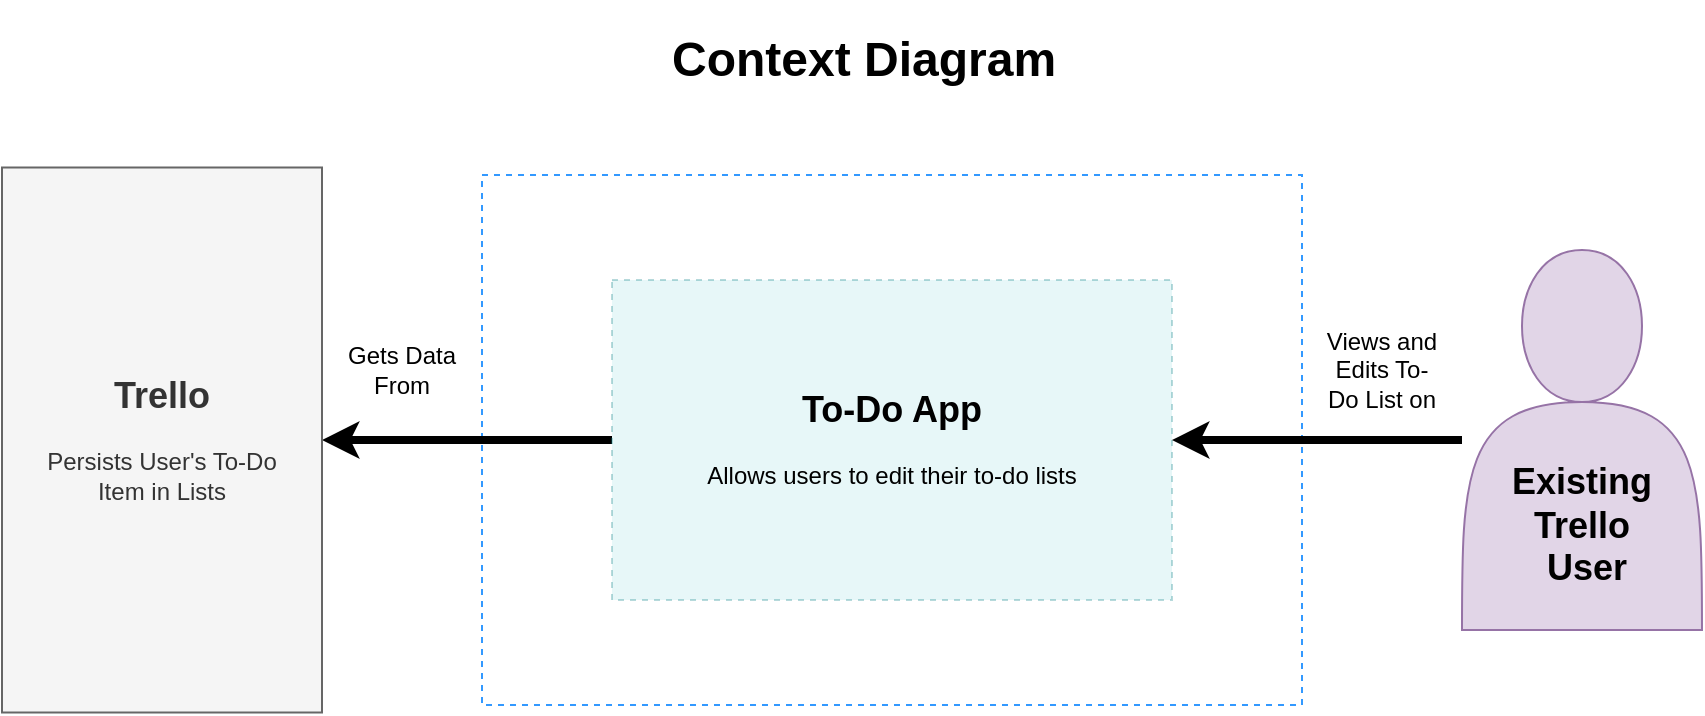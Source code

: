 <mxfile version="14.6.6" type="github" pages="3">
  <diagram id="P_D0692sPKaMSlXwOw27" name="Context Diagram">
    <mxGraphModel dx="2013" dy="618" grid="1" gridSize="10" guides="1" tooltips="1" connect="1" arrows="1" fold="1" page="1" pageScale="1" pageWidth="827" pageHeight="1169" math="0" shadow="0">
      <root>
        <mxCell id="0" />
        <mxCell id="1" parent="0" />
        <mxCell id="H6q_pykXUc_TzupKm_39-10" value="" style="rounded=0;whiteSpace=wrap;html=1;dashed=1;strokeColor=#3399FF;" parent="1" vertex="1">
          <mxGeometry x="140" y="377.5" width="410" height="265" as="geometry" />
        </mxCell>
        <mxCell id="H6q_pykXUc_TzupKm_39-11" value="&lt;h1&gt;Context Diagram&lt;/h1&gt;" style="text;html=1;strokeColor=none;fillColor=none;spacing=5;spacingTop=-20;whiteSpace=wrap;overflow=hidden;rounded=0;" parent="1" vertex="1">
          <mxGeometry x="230" y="300" width="240" height="40" as="geometry" />
        </mxCell>
        <mxCell id="H6q_pykXUc_TzupKm_39-12" style="edgeStyle=orthogonalEdgeStyle;rounded=0;jumpSize=0;orthogonalLoop=1;jettySize=auto;html=1;exitX=0;exitY=0.5;exitDx=0;exitDy=0;entryX=1;entryY=0.5;entryDx=0;entryDy=0;strokeWidth=4;" parent="1" source="H6q_pykXUc_TzupKm_39-13" target="H6q_pykXUc_TzupKm_39-17" edge="1">
          <mxGeometry relative="1" as="geometry" />
        </mxCell>
        <mxCell id="H6q_pykXUc_TzupKm_39-13" value="&lt;b style=&quot;font-size: 18px&quot;&gt;To-Do App&lt;br&gt;&lt;/b&gt;&lt;br&gt;Allows users to edit their to-do lists" style="rounded=0;whiteSpace=wrap;html=1;dashed=1;fillColor=#b0e3e6;strokeColor=#0e8088;opacity=30;" parent="1" vertex="1">
          <mxGeometry x="205" y="430" width="280" height="160" as="geometry" />
        </mxCell>
        <mxCell id="H6q_pykXUc_TzupKm_39-14" style="edgeStyle=orthogonalEdgeStyle;rounded=0;orthogonalLoop=1;jettySize=auto;html=1;entryX=1;entryY=0.5;entryDx=0;entryDy=0;jumpSize=0;strokeWidth=4;" parent="1" source="H6q_pykXUc_TzupKm_39-15" target="H6q_pykXUc_TzupKm_39-13" edge="1">
          <mxGeometry relative="1" as="geometry" />
        </mxCell>
        <mxCell id="H6q_pykXUc_TzupKm_39-15" value="&lt;b style=&quot;font-size: 18px&quot;&gt;&lt;br&gt;&lt;br&gt;&lt;br&gt;&lt;br&gt;Existing &lt;br&gt;Trello&lt;br&gt;&amp;nbsp;User&lt;/b&gt;" style="shape=actor;whiteSpace=wrap;html=1;fillColor=#e1d5e7;strokeColor=#9673a6;" parent="1" vertex="1">
          <mxGeometry x="630" y="415" width="120" height="190" as="geometry" />
        </mxCell>
        <mxCell id="H6q_pykXUc_TzupKm_39-16" value="Views and Edits To-Do List on" style="text;html=1;align=center;verticalAlign=middle;whiteSpace=wrap;rounded=0;fillColor=none;" parent="1" vertex="1">
          <mxGeometry x="560" y="440" width="60" height="70" as="geometry" />
        </mxCell>
        <mxCell id="H6q_pykXUc_TzupKm_39-17" value="&lt;font style=&quot;font-size: 18px&quot;&gt;&lt;b&gt;Trello&lt;/b&gt;&lt;/font&gt;&lt;br&gt;&lt;br&gt;Persists User&#39;s To-Do&lt;br&gt;&amp;nbsp;Item in Lists&amp;nbsp;" style="rounded=0;whiteSpace=wrap;html=1;fillColor=#f5f5f5;strokeColor=#666666;fontColor=#333333;" parent="1" vertex="1">
          <mxGeometry x="-100" y="373.75" width="160" height="272.5" as="geometry" />
        </mxCell>
        <mxCell id="H6q_pykXUc_TzupKm_39-18" value="Gets Data&lt;br&gt;From" style="text;html=1;align=center;verticalAlign=middle;whiteSpace=wrap;rounded=0;fillColor=none;" parent="1" vertex="1">
          <mxGeometry x="70" y="440" width="60" height="70" as="geometry" />
        </mxCell>
      </root>
    </mxGraphModel>
  </diagram>
  <diagram id="ECBArTkPbwSvZq1BYTsx" name="Container Diagram">
    <mxGraphModel dx="2222" dy="727" grid="1" gridSize="10" guides="1" tooltips="1" connect="1" arrows="1" fold="1" page="1" pageScale="1" pageWidth="827" pageHeight="1169" math="0" shadow="0">
      <root>
        <mxCell id="eEctlAAZ42QZpFSYuVvy-0" />
        <mxCell id="eEctlAAZ42QZpFSYuVvy-1" parent="eEctlAAZ42QZpFSYuVvy-0" />
        <mxCell id="KY0HN4XlThVVRfdpbjHU-0" value="" style="rounded=0;whiteSpace=wrap;html=1;dashed=1;strokeColor=#3399FF;" parent="eEctlAAZ42QZpFSYuVvy-1" vertex="1">
          <mxGeometry x="235" y="180" width="775" height="422.5" as="geometry" />
        </mxCell>
        <mxCell id="w9XKU5wsN16B2Dz8X8jV-0" value="" style="rounded=0;whiteSpace=wrap;html=1;dashed=1;strokeColor=#3399FF;" parent="eEctlAAZ42QZpFSYuVvy-1" vertex="1">
          <mxGeometry x="263" y="250" width="497" height="260" as="geometry" />
        </mxCell>
        <mxCell id="w9XKU5wsN16B2Dz8X8jV-1" value="&lt;h1&gt;Container Diagram&lt;/h1&gt;" style="text;html=1;strokeColor=none;fillColor=none;spacing=5;spacingTop=-20;whiteSpace=wrap;overflow=hidden;rounded=0;" parent="eEctlAAZ42QZpFSYuVvy-1" vertex="1">
          <mxGeometry x="510" y="120" width="240" height="40" as="geometry" />
        </mxCell>
        <mxCell id="w9XKU5wsN16B2Dz8X8jV-2" style="edgeStyle=orthogonalEdgeStyle;rounded=0;jumpSize=0;orthogonalLoop=1;jettySize=auto;html=1;entryX=1;entryY=0.5;entryDx=0;entryDy=0;strokeWidth=4;exitX=0;exitY=0.5;exitDx=0;exitDy=0;" parent="eEctlAAZ42QZpFSYuVvy-1" source="8ym-L0HSI-9rLCat4ePh-0" target="w9XKU5wsN16B2Dz8X8jV-7" edge="1">
          <mxGeometry relative="1" as="geometry">
            <mxPoint x="290" y="375" as="sourcePoint" />
          </mxGeometry>
        </mxCell>
        <mxCell id="w9XKU5wsN16B2Dz8X8jV-4" style="edgeStyle=orthogonalEdgeStyle;rounded=0;orthogonalLoop=1;jettySize=auto;html=1;entryX=1;entryY=0.5;entryDx=0;entryDy=0;jumpSize=0;strokeWidth=4;" parent="eEctlAAZ42QZpFSYuVvy-1" source="w9XKU5wsN16B2Dz8X8jV-5" target="8ym-L0HSI-9rLCat4ePh-2" edge="1">
          <mxGeometry relative="1" as="geometry">
            <mxPoint x="1000" y="375.0" as="targetPoint" />
          </mxGeometry>
        </mxCell>
        <mxCell id="w9XKU5wsN16B2Dz8X8jV-5" value="&lt;b style=&quot;font-size: 18px&quot;&gt;&lt;br&gt;&lt;br&gt;&lt;br&gt;&lt;br&gt;Existing &lt;br&gt;Trello&lt;br&gt;&amp;nbsp;User&lt;/b&gt;" style="shape=actor;whiteSpace=wrap;html=1;fillColor=#e1d5e7;strokeColor=#9673a6;" parent="eEctlAAZ42QZpFSYuVvy-1" vertex="1">
          <mxGeometry x="1108" y="280" width="120" height="190" as="geometry" />
        </mxCell>
        <mxCell id="w9XKU5wsN16B2Dz8X8jV-6" value="Views and Edits To-Do List on" style="text;html=1;align=center;verticalAlign=middle;whiteSpace=wrap;rounded=0;fillColor=none;" parent="eEctlAAZ42QZpFSYuVvy-1" vertex="1">
          <mxGeometry x="1038" y="300" width="60" height="70" as="geometry" />
        </mxCell>
        <mxCell id="w9XKU5wsN16B2Dz8X8jV-7" value="&lt;font style=&quot;font-size: 18px&quot;&gt;&lt;b&gt;Trello&lt;/b&gt;&lt;/font&gt;&lt;br&gt;&lt;br&gt;Persists User&#39;s To-Do&lt;br&gt;&amp;nbsp;Item in Lists&amp;nbsp;" style="rounded=0;whiteSpace=wrap;html=1;fillColor=#f5f5f5;strokeColor=#666666;fontColor=#333333;" parent="eEctlAAZ42QZpFSYuVvy-1" vertex="1">
          <mxGeometry x="-30" y="238.75" width="160" height="272.5" as="geometry" />
        </mxCell>
        <mxCell id="w9XKU5wsN16B2Dz8X8jV-8" value="Gets Data&lt;br&gt;From" style="text;html=1;align=center;verticalAlign=middle;whiteSpace=wrap;rounded=0;fillColor=none;" parent="eEctlAAZ42QZpFSYuVvy-1" vertex="1">
          <mxGeometry x="150" y="286.25" width="60" height="70" as="geometry" />
        </mxCell>
        <mxCell id="8ym-L0HSI-9rLCat4ePh-0" value="&lt;span style=&quot;font-size: 18px&quot;&gt;&lt;b&gt;Application &lt;br&gt;Code&lt;/b&gt;&lt;/span&gt;" style="rounded=0;whiteSpace=wrap;html=1;dashed=1;fillColor=#f8cecc;strokeColor=#b85450;" parent="eEctlAAZ42QZpFSYuVvy-1" vertex="1">
          <mxGeometry x="282" y="274.5" width="132" height="200" as="geometry" />
        </mxCell>
        <mxCell id="8ym-L0HSI-9rLCat4ePh-3" style="edgeStyle=orthogonalEdgeStyle;rounded=0;jumpSize=0;orthogonalLoop=1;jettySize=auto;html=1;exitX=0;exitY=0.5;exitDx=0;exitDy=0;entryX=1;entryY=0.5;entryDx=0;entryDy=0;strokeWidth=4;" parent="eEctlAAZ42QZpFSYuVvy-1" source="8ym-L0HSI-9rLCat4ePh-1" target="8ym-L0HSI-9rLCat4ePh-0" edge="1">
          <mxGeometry relative="1" as="geometry" />
        </mxCell>
        <mxCell id="8ym-L0HSI-9rLCat4ePh-1" value="&lt;b&gt;&lt;font style=&quot;font-size: 18px&quot;&gt;Flask&lt;/font&gt;&lt;/b&gt;&lt;br&gt;&lt;span style=&quot;font-size: 11px&quot;&gt;RESTFul Web Server Framework&lt;/span&gt;&lt;br&gt;" style="rounded=0;whiteSpace=wrap;html=1;dashed=1;fillColor=#dae8fc;strokeColor=#6c8ebf;" parent="eEctlAAZ42QZpFSYuVvy-1" vertex="1">
          <mxGeometry x="505.75" y="274.5" width="213.5" height="200" as="geometry" />
        </mxCell>
        <mxCell id="8ym-L0HSI-9rLCat4ePh-4" style="edgeStyle=orthogonalEdgeStyle;rounded=0;jumpSize=0;orthogonalLoop=1;jettySize=auto;html=1;exitX=0;exitY=0.5;exitDx=0;exitDy=0;entryX=1;entryY=0.5;entryDx=0;entryDy=0;strokeWidth=4;" parent="eEctlAAZ42QZpFSYuVvy-1" source="8ym-L0HSI-9rLCat4ePh-2" target="8ym-L0HSI-9rLCat4ePh-1" edge="1">
          <mxGeometry relative="1" as="geometry" />
        </mxCell>
        <mxCell id="8ym-L0HSI-9rLCat4ePh-2" value="&lt;span style=&quot;font-size: 18px&quot;&gt;&lt;b&gt;GUnicorn&lt;br&gt;&lt;/b&gt;&lt;/span&gt;WSGI Server&lt;br&gt;- Handling Requests&lt;br&gt;- Manages Flask Processes&lt;br&gt;- Distributes Load" style="rounded=0;whiteSpace=wrap;html=1;dashed=1;fillColor=#d5e8d4;strokeColor=#82b366;" parent="eEctlAAZ42QZpFSYuVvy-1" vertex="1">
          <mxGeometry x="850" y="275" width="132" height="200" as="geometry" />
        </mxCell>
        <mxCell id="8ym-L0HSI-9rLCat4ePh-5" value="Sends requests to" style="text;html=1;align=center;verticalAlign=middle;whiteSpace=wrap;rounded=0;fillColor=none;" parent="eEctlAAZ42QZpFSYuVvy-1" vertex="1">
          <mxGeometry x="770" y="286.75" width="60" height="70" as="geometry" />
        </mxCell>
        <mxCell id="8ym-L0HSI-9rLCat4ePh-6" value="Makes calls to&amp;nbsp;" style="text;html=1;align=center;verticalAlign=middle;whiteSpace=wrap;rounded=0;fillColor=none;" parent="eEctlAAZ42QZpFSYuVvy-1" vertex="1">
          <mxGeometry x="430" y="286.25" width="60" height="70" as="geometry" />
        </mxCell>
      </root>
    </mxGraphModel>
  </diagram>
  <diagram id="ACXfOB7_JTHI6shjiELk" name="Component Diagram">
    <mxGraphModel dx="2521" dy="883" grid="1" gridSize="10" guides="1" tooltips="1" connect="1" arrows="1" fold="1" page="1" pageScale="1" pageWidth="827" pageHeight="1169" math="0" shadow="0">
      <root>
        <mxCell id="cO2mXrxBFsUzvyZDjW94-0" />
        <mxCell id="cO2mXrxBFsUzvyZDjW94-1" parent="cO2mXrxBFsUzvyZDjW94-0" />
        <mxCell id="SN9PklAQMyP3SkGH3xaU-0" value="" style="rounded=0;whiteSpace=wrap;html=1;dashed=1;strokeColor=#3399FF;" parent="cO2mXrxBFsUzvyZDjW94-1" vertex="1">
          <mxGeometry x="190" y="140" width="1130" height="550" as="geometry" />
        </mxCell>
        <mxCell id="SN9PklAQMyP3SkGH3xaU-1" value="&lt;h1&gt;Component Diagram&lt;/h1&gt;" style="text;html=1;strokeColor=none;fillColor=none;spacing=5;spacingTop=-20;whiteSpace=wrap;overflow=hidden;rounded=0;" parent="cO2mXrxBFsUzvyZDjW94-1" vertex="1">
          <mxGeometry x="540" y="90" width="280" height="40" as="geometry" />
        </mxCell>
        <mxCell id="SN9PklAQMyP3SkGH3xaU-6" value="&lt;font style=&quot;font-size: 18px&quot;&gt;&lt;b&gt;Trello&lt;/b&gt;&lt;/font&gt;&lt;br&gt;&lt;br&gt;Persists User&#39;s To-Do&lt;br&gt;&amp;nbsp;Item in Lists&amp;nbsp;" style="rounded=0;whiteSpace=wrap;html=1;fillColor=#f5f5f5;strokeColor=#666666;fontColor=#333333;" parent="cO2mXrxBFsUzvyZDjW94-1" vertex="1">
          <mxGeometry x="-80" y="220" width="160" height="420" as="geometry" />
        </mxCell>
        <mxCell id="ep9rjCGGFKAzPxdKPk3z-4" value="" style="rounded=0;whiteSpace=wrap;html=1;dashed=1;strokeColor=#3399FF;" parent="cO2mXrxBFsUzvyZDjW94-1" vertex="1">
          <mxGeometry x="507.5" y="190" width="422.5" height="140" as="geometry" />
        </mxCell>
        <mxCell id="GmsxFd2_0TZQ3wx0YIiD-10" style="edgeStyle=orthogonalEdgeStyle;rounded=0;orthogonalLoop=1;jettySize=auto;html=1;exitX=1;exitY=0.5;exitDx=0;exitDy=0;entryX=0;entryY=0.5;entryDx=0;entryDy=0;strokeWidth=4;" edge="1" parent="cO2mXrxBFsUzvyZDjW94-1" source="ep9rjCGGFKAzPxdKPk3z-1" target="ep9rjCGGFKAzPxdKPk3z-6">
          <mxGeometry relative="1" as="geometry" />
        </mxCell>
        <mxCell id="ep9rjCGGFKAzPxdKPk3z-1" value="&lt;b style=&quot;font-size: 18px&quot;&gt;Card&lt;/b&gt;&lt;br&gt;&lt;font style=&quot;font-size: 12px&quot;&gt;Holds data &lt;br&gt;for a &lt;br&gt;single To-Do&lt;/font&gt;" style="rounded=0;whiteSpace=wrap;html=1;dashed=1;fillColor=#f8cecc;strokeColor=#b85450;" parent="cO2mXrxBFsUzvyZDjW94-1" vertex="1">
          <mxGeometry x="550" y="226.25" width="90" height="83.75" as="geometry" />
        </mxCell>
        <mxCell id="ep9rjCGGFKAzPxdKPk3z-5" value="Data Package: Python Classes" style="text;html=1;strokeColor=none;fillColor=none;align=center;verticalAlign=middle;whiteSpace=wrap;rounded=0;" parent="cO2mXrxBFsUzvyZDjW94-1" vertex="1">
          <mxGeometry x="520" y="200" width="170" height="20" as="geometry" />
        </mxCell>
        <mxCell id="ep9rjCGGFKAzPxdKPk3z-6" value="&lt;font style=&quot;font-size: 18px&quot;&gt;&lt;b&gt;View Model&lt;br&gt;&lt;/b&gt;&lt;/font&gt;Holds all data that the template needs" style="rounded=0;whiteSpace=wrap;html=1;dashed=1;fillColor=#f8cecc;strokeColor=#b85450;" parent="cO2mXrxBFsUzvyZDjW94-1" vertex="1">
          <mxGeometry x="740" y="226.25" width="150" height="83.75" as="geometry" />
        </mxCell>
        <mxCell id="ep9rjCGGFKAzPxdKPk3z-7" value="" style="rounded=0;whiteSpace=wrap;html=1;dashed=1;strokeColor=#3399FF;" parent="cO2mXrxBFsUzvyZDjW94-1" vertex="1">
          <mxGeometry x="463.75" y="520" width="510" height="110" as="geometry" />
        </mxCell>
        <mxCell id="GmsxFd2_0TZQ3wx0YIiD-17" style="edgeStyle=orthogonalEdgeStyle;rounded=0;orthogonalLoop=1;jettySize=auto;html=1;exitX=1;exitY=0.5;exitDx=0;exitDy=0;entryX=0;entryY=0.75;entryDx=0;entryDy=0;strokeWidth=4;" edge="1" parent="cO2mXrxBFsUzvyZDjW94-1" source="ep9rjCGGFKAzPxdKPk3z-0" target="uIqKK-yFlBgRl6WMD22s-0">
          <mxGeometry relative="1" as="geometry" />
        </mxCell>
        <mxCell id="ep9rjCGGFKAzPxdKPk3z-0" value="&lt;span style=&quot;font-weight: bold ; font-size: 18px&quot;&gt;Jinja Template&lt;/span&gt;&lt;br&gt;&lt;font style=&quot;font-size: 12px&quot;&gt;Templated HTML that is populated with data held in a view model&lt;/font&gt;" style="rounded=0;whiteSpace=wrap;html=1;dashed=1;fillColor=#f8cecc;strokeColor=#b85450;" parent="cO2mXrxBFsUzvyZDjW94-1" vertex="1">
          <mxGeometry x="496.25" y="560" width="440" height="50" as="geometry" />
        </mxCell>
        <mxCell id="ep9rjCGGFKAzPxdKPk3z-8" value="Template Package" style="text;html=1;strokeColor=none;fillColor=none;align=center;verticalAlign=middle;whiteSpace=wrap;rounded=0;" parent="cO2mXrxBFsUzvyZDjW94-1" vertex="1">
          <mxGeometry x="473.75" y="530" width="120" height="20" as="geometry" />
        </mxCell>
        <mxCell id="uIqKK-yFlBgRl6WMD22s-7" value="" style="rounded=0;whiteSpace=wrap;html=1;dashed=1;strokeColor=#3399FF;" parent="cO2mXrxBFsUzvyZDjW94-1" vertex="1">
          <mxGeometry x="230" y="180" width="200" height="470" as="geometry" />
        </mxCell>
        <mxCell id="GmsxFd2_0TZQ3wx0YIiD-5" style="edgeStyle=orthogonalEdgeStyle;rounded=0;orthogonalLoop=1;jettySize=auto;html=1;exitX=1;exitY=0.25;exitDx=0;exitDy=0;entryX=0;entryY=0.5;entryDx=0;entryDy=0;strokeWidth=4;" edge="1" parent="cO2mXrxBFsUzvyZDjW94-1" source="SN9PklAQMyP3SkGH3xaU-8" target="ep9rjCGGFKAzPxdKPk3z-1">
          <mxGeometry relative="1" as="geometry" />
        </mxCell>
        <mxCell id="SN9PklAQMyP3SkGH3xaU-8" value="&lt;span style=&quot;font-weight: bold ; font-size: 18px&quot;&gt;Trello Service&lt;/span&gt;&lt;br&gt;&lt;br&gt;&lt;font style=&quot;font-size: 12px&quot;&gt;Has methods to&lt;br&gt;- Get all To-Do (returns an array of Cards)&amp;nbsp;&lt;br&gt;- Create a new To-do&lt;br&gt;- Move a To-do to another list&lt;br&gt;- Delete a todo&lt;/font&gt;&lt;b style=&quot;font-size: 18px&quot;&gt;&amp;nbsp;&lt;br&gt;&lt;/b&gt;" style="rounded=0;whiteSpace=wrap;html=1;dashed=1;fillColor=#f8cecc;strokeColor=#b85450;" parent="cO2mXrxBFsUzvyZDjW94-1" vertex="1">
          <mxGeometry x="270" y="220" width="132" height="420" as="geometry" />
        </mxCell>
        <mxCell id="uIqKK-yFlBgRl6WMD22s-6" style="edgeStyle=orthogonalEdgeStyle;rounded=0;orthogonalLoop=1;jettySize=auto;html=1;exitX=0;exitY=0.75;exitDx=0;exitDy=0;entryX=1;entryY=0.75;entryDx=0;entryDy=0;strokeWidth=4;" parent="cO2mXrxBFsUzvyZDjW94-1" source="SN9PklAQMyP3SkGH3xaU-8" target="SN9PklAQMyP3SkGH3xaU-6" edge="1">
          <mxGeometry relative="1" as="geometry" />
        </mxCell>
        <mxCell id="SN9PklAQMyP3SkGH3xaU-2" style="edgeStyle=orthogonalEdgeStyle;rounded=0;jumpSize=0;orthogonalLoop=1;jettySize=auto;html=1;entryX=1;entryY=0.25;entryDx=0;entryDy=0;strokeWidth=4;exitX=0;exitY=0.25;exitDx=0;exitDy=0;" parent="cO2mXrxBFsUzvyZDjW94-1" source="SN9PklAQMyP3SkGH3xaU-8" target="SN9PklAQMyP3SkGH3xaU-6" edge="1">
          <mxGeometry relative="1" as="geometry">
            <mxPoint x="290" y="375" as="sourcePoint" />
          </mxGeometry>
        </mxCell>
        <mxCell id="uIqKK-yFlBgRl6WMD22s-8" value="&lt;b&gt;Application Code&lt;/b&gt;" style="text;html=1;strokeColor=none;fillColor=none;align=center;verticalAlign=middle;whiteSpace=wrap;rounded=0;" parent="cO2mXrxBFsUzvyZDjW94-1" vertex="1">
          <mxGeometry x="200" y="150" width="120" height="20" as="geometry" />
        </mxCell>
        <mxCell id="uIqKK-yFlBgRl6WMD22s-9" value="Services Package" style="text;html=1;strokeColor=none;fillColor=none;align=center;verticalAlign=middle;whiteSpace=wrap;rounded=0;" parent="cO2mXrxBFsUzvyZDjW94-1" vertex="1">
          <mxGeometry x="250" y="190" width="120" height="20" as="geometry" />
        </mxCell>
        <mxCell id="GmsxFd2_0TZQ3wx0YIiD-1" value="" style="rounded=0;whiteSpace=wrap;html=1;dashed=1;strokeColor=#3399FF;" vertex="1" parent="cO2mXrxBFsUzvyZDjW94-1">
          <mxGeometry x="1060" y="180" width="200" height="470" as="geometry" />
        </mxCell>
        <mxCell id="uIqKK-yFlBgRl6WMD22s-0" value="&lt;b&gt;&lt;font style=&quot;font-size: 18px&quot;&gt;Flask &lt;br&gt;App&lt;/font&gt;&lt;/b&gt;" style="rounded=0;whiteSpace=wrap;html=1;dashed=1;fillColor=#dae8fc;strokeColor=#6c8ebf;" parent="cO2mXrxBFsUzvyZDjW94-1" vertex="1">
          <mxGeometry x="1095" y="220" width="130" height="420" as="geometry" />
        </mxCell>
        <mxCell id="GmsxFd2_0TZQ3wx0YIiD-0" style="edgeStyle=orthogonalEdgeStyle;rounded=0;orthogonalLoop=1;jettySize=auto;html=1;exitX=0;exitY=0.5;exitDx=0;exitDy=0;strokeWidth=4;" edge="1" parent="cO2mXrxBFsUzvyZDjW94-1" source="uIqKK-yFlBgRl6WMD22s-0" target="SN9PklAQMyP3SkGH3xaU-8">
          <mxGeometry relative="1" as="geometry" />
        </mxCell>
        <mxCell id="GmsxFd2_0TZQ3wx0YIiD-2" value="App.py" style="text;html=1;strokeColor=none;fillColor=none;align=center;verticalAlign=middle;whiteSpace=wrap;rounded=0;" vertex="1" parent="cO2mXrxBFsUzvyZDjW94-1">
          <mxGeometry x="1085" y="191.88" width="40" height="20" as="geometry" />
        </mxCell>
        <mxCell id="GmsxFd2_0TZQ3wx0YIiD-3" value="Makes Requests to" style="text;html=1;strokeColor=none;fillColor=none;align=center;verticalAlign=middle;whiteSpace=wrap;rounded=0;" vertex="1" parent="cO2mXrxBFsUzvyZDjW94-1">
          <mxGeometry x="580" y="400" width="170" height="20" as="geometry" />
        </mxCell>
        <mxCell id="GmsxFd2_0TZQ3wx0YIiD-6" value="Returns Array Of" style="text;html=1;strokeColor=none;fillColor=none;align=center;verticalAlign=middle;whiteSpace=wrap;rounded=0;" vertex="1" parent="cO2mXrxBFsUzvyZDjW94-1">
          <mxGeometry x="433.75" y="220" width="73.75" height="20" as="geometry" />
        </mxCell>
        <mxCell id="GmsxFd2_0TZQ3wx0YIiD-11" value="Gets &lt;br&gt;Added to" style="text;html=1;strokeColor=none;fillColor=none;align=center;verticalAlign=middle;whiteSpace=wrap;rounded=0;" vertex="1" parent="cO2mXrxBFsUzvyZDjW94-1">
          <mxGeometry x="650" y="240" width="73.75" height="20" as="geometry" />
        </mxCell>
        <mxCell id="GmsxFd2_0TZQ3wx0YIiD-14" style="edgeStyle=orthogonalEdgeStyle;rounded=0;orthogonalLoop=1;jettySize=auto;html=1;exitX=1;exitY=0.5;exitDx=0;exitDy=0;entryX=0;entryY=0.25;entryDx=0;entryDy=0;strokeWidth=4;" edge="1" parent="cO2mXrxBFsUzvyZDjW94-1" source="ep9rjCGGFKAzPxdKPk3z-6" target="uIqKK-yFlBgRl6WMD22s-0">
          <mxGeometry relative="1" as="geometry" />
        </mxCell>
        <mxCell id="GmsxFd2_0TZQ3wx0YIiD-15" value="Constructed&amp;nbsp;&lt;br&gt;By" style="text;html=1;strokeColor=none;fillColor=none;align=center;verticalAlign=middle;whiteSpace=wrap;rounded=0;" vertex="1" parent="cO2mXrxBFsUzvyZDjW94-1">
          <mxGeometry x="960" y="230" width="73.75" height="20" as="geometry" />
        </mxCell>
        <mxCell id="GmsxFd2_0TZQ3wx0YIiD-18" value="Rendered&amp;nbsp;&lt;br&gt;By" style="text;html=1;strokeColor=none;fillColor=none;align=center;verticalAlign=middle;whiteSpace=wrap;rounded=0;" vertex="1" parent="cO2mXrxBFsUzvyZDjW94-1">
          <mxGeometry x="973.75" y="500" width="73.75" height="20" as="geometry" />
        </mxCell>
        <mxCell id="g6rog4tHzJKcOgOrnS48-0" value="GET Requests" style="text;html=1;strokeColor=none;fillColor=none;align=center;verticalAlign=middle;whiteSpace=wrap;rounded=0;" vertex="1" parent="cO2mXrxBFsUzvyZDjW94-1">
          <mxGeometry x="110" y="290" width="73.75" height="20" as="geometry" />
        </mxCell>
        <mxCell id="g6rog4tHzJKcOgOrnS48-2" value="POST Requests" style="text;html=1;strokeColor=none;fillColor=none;align=center;verticalAlign=middle;whiteSpace=wrap;rounded=0;" vertex="1" parent="cO2mXrxBFsUzvyZDjW94-1">
          <mxGeometry x="110" y="500" width="73.75" height="20" as="geometry" />
        </mxCell>
      </root>
    </mxGraphModel>
  </diagram>
</mxfile>
